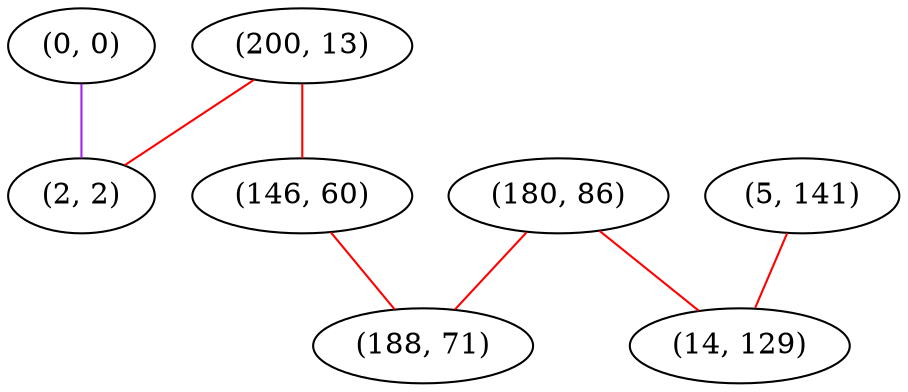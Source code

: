 graph "" {
"(0, 0)";
"(200, 13)";
"(180, 86)";
"(5, 141)";
"(14, 129)";
"(146, 60)";
"(2, 2)";
"(188, 71)";
"(0, 0)" -- "(2, 2)"  [color=purple, key=0, weight=4];
"(200, 13)" -- "(146, 60)"  [color=red, key=0, weight=1];
"(200, 13)" -- "(2, 2)"  [color=red, key=0, weight=1];
"(180, 86)" -- "(188, 71)"  [color=red, key=0, weight=1];
"(180, 86)" -- "(14, 129)"  [color=red, key=0, weight=1];
"(5, 141)" -- "(14, 129)"  [color=red, key=0, weight=1];
"(146, 60)" -- "(188, 71)"  [color=red, key=0, weight=1];
}
